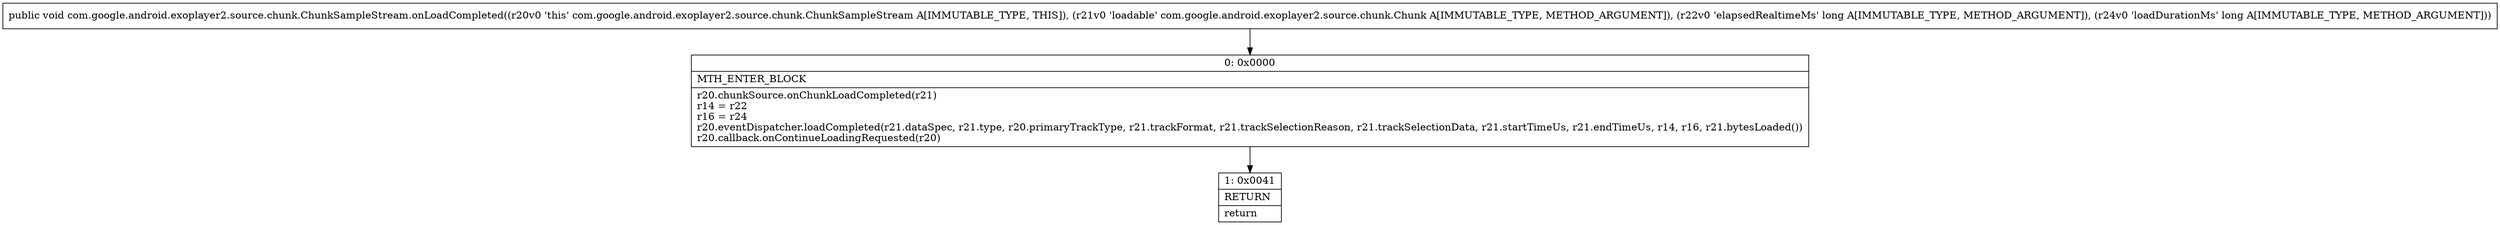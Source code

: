 digraph "CFG forcom.google.android.exoplayer2.source.chunk.ChunkSampleStream.onLoadCompleted(Lcom\/google\/android\/exoplayer2\/source\/chunk\/Chunk;JJ)V" {
Node_0 [shape=record,label="{0\:\ 0x0000|MTH_ENTER_BLOCK\l|r20.chunkSource.onChunkLoadCompleted(r21)\lr14 = r22\lr16 = r24\lr20.eventDispatcher.loadCompleted(r21.dataSpec, r21.type, r20.primaryTrackType, r21.trackFormat, r21.trackSelectionReason, r21.trackSelectionData, r21.startTimeUs, r21.endTimeUs, r14, r16, r21.bytesLoaded())\lr20.callback.onContinueLoadingRequested(r20)\l}"];
Node_1 [shape=record,label="{1\:\ 0x0041|RETURN\l|return\l}"];
MethodNode[shape=record,label="{public void com.google.android.exoplayer2.source.chunk.ChunkSampleStream.onLoadCompleted((r20v0 'this' com.google.android.exoplayer2.source.chunk.ChunkSampleStream A[IMMUTABLE_TYPE, THIS]), (r21v0 'loadable' com.google.android.exoplayer2.source.chunk.Chunk A[IMMUTABLE_TYPE, METHOD_ARGUMENT]), (r22v0 'elapsedRealtimeMs' long A[IMMUTABLE_TYPE, METHOD_ARGUMENT]), (r24v0 'loadDurationMs' long A[IMMUTABLE_TYPE, METHOD_ARGUMENT])) }"];
MethodNode -> Node_0;
Node_0 -> Node_1;
}

